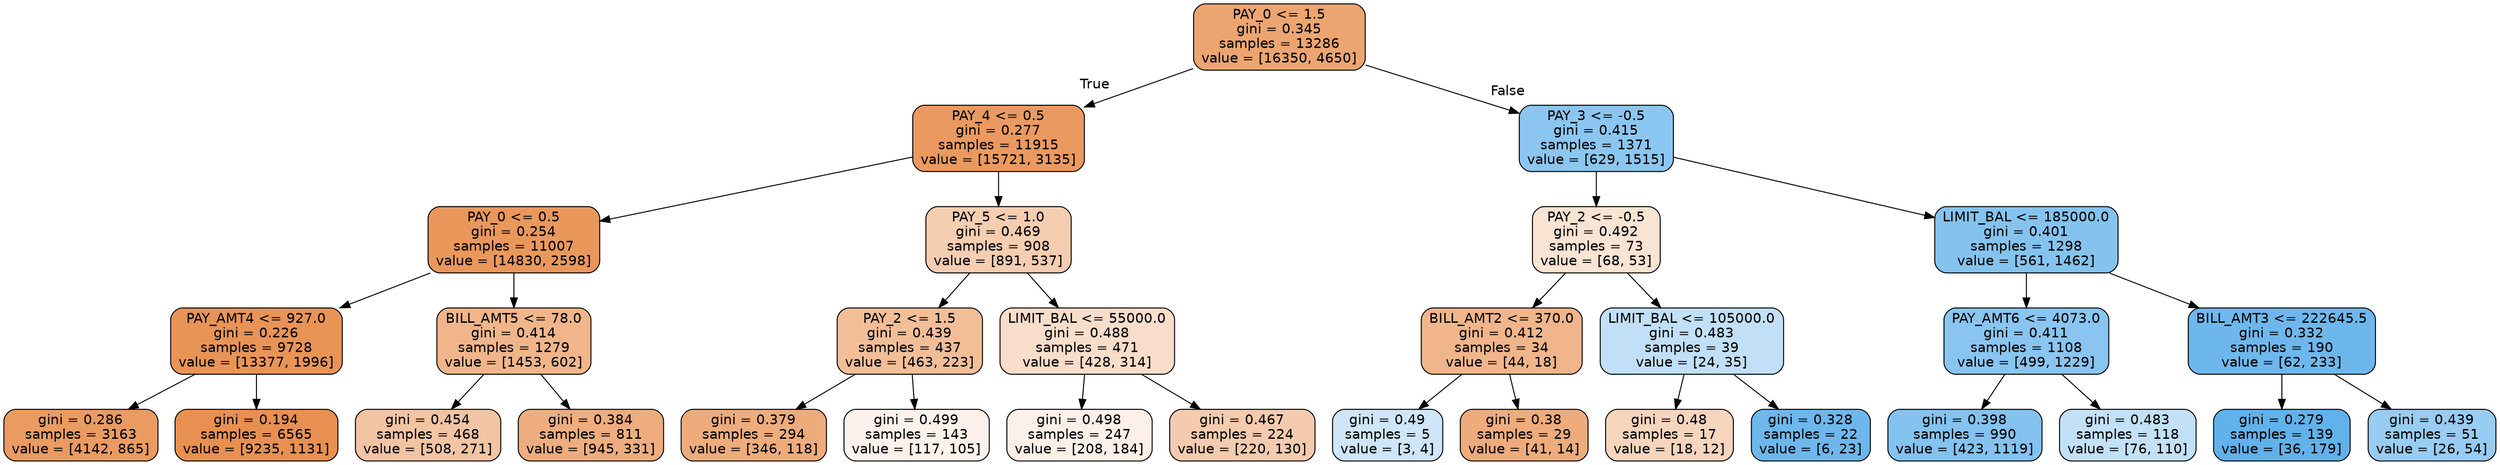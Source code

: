 digraph Tree {
node [shape=box, style="filled, rounded", color="black", fontname="helvetica"] ;
edge [fontname="helvetica"] ;
0 [label="PAY_0 <= 1.5\ngini = 0.345\nsamples = 13286\nvalue = [16350, 4650]", fillcolor="#eca571"] ;
1 [label="PAY_4 <= 0.5\ngini = 0.277\nsamples = 11915\nvalue = [15721, 3135]", fillcolor="#ea9a60"] ;
0 -> 1 [labeldistance=2.5, labelangle=45, headlabel="True"] ;
2 [label="PAY_0 <= 0.5\ngini = 0.254\nsamples = 11007\nvalue = [14830, 2598]", fillcolor="#ea975c"] ;
1 -> 2 ;
3 [label="PAY_AMT4 <= 927.0\ngini = 0.226\nsamples = 9728\nvalue = [13377, 1996]", fillcolor="#e99457"] ;
2 -> 3 ;
4 [label="gini = 0.286\nsamples = 3163\nvalue = [4142, 865]", fillcolor="#ea9b62"] ;
3 -> 4 ;
5 [label="gini = 0.194\nsamples = 6565\nvalue = [9235, 1131]", fillcolor="#e89051"] ;
3 -> 5 ;
6 [label="BILL_AMT5 <= 78.0\ngini = 0.414\nsamples = 1279\nvalue = [1453, 602]", fillcolor="#f0b58b"] ;
2 -> 6 ;
7 [label="gini = 0.454\nsamples = 468\nvalue = [508, 271]", fillcolor="#f3c4a3"] ;
6 -> 7 ;
8 [label="gini = 0.384\nsamples = 811\nvalue = [945, 331]", fillcolor="#eead7e"] ;
6 -> 8 ;
9 [label="PAY_5 <= 1.0\ngini = 0.469\nsamples = 908\nvalue = [891, 537]", fillcolor="#f5cdb0"] ;
1 -> 9 ;
10 [label="PAY_2 <= 1.5\ngini = 0.439\nsamples = 437\nvalue = [463, 223]", fillcolor="#f2be98"] ;
9 -> 10 ;
11 [label="gini = 0.379\nsamples = 294\nvalue = [346, 118]", fillcolor="#eeac7d"] ;
10 -> 11 ;
12 [label="gini = 0.499\nsamples = 143\nvalue = [117, 105]", fillcolor="#fcf2eb"] ;
10 -> 12 ;
13 [label="LIMIT_BAL <= 55000.0\ngini = 0.488\nsamples = 471\nvalue = [428, 314]", fillcolor="#f8ddca"] ;
9 -> 13 ;
14 [label="gini = 0.498\nsamples = 247\nvalue = [208, 184]", fillcolor="#fcf0e8"] ;
13 -> 14 ;
15 [label="gini = 0.467\nsamples = 224\nvalue = [220, 130]", fillcolor="#f4cbae"] ;
13 -> 15 ;
16 [label="PAY_3 <= -0.5\ngini = 0.415\nsamples = 1371\nvalue = [629, 1515]", fillcolor="#8bc6f0"] ;
0 -> 16 [labeldistance=2.5, labelangle=-45, headlabel="False"] ;
17 [label="PAY_2 <= -0.5\ngini = 0.492\nsamples = 73\nvalue = [68, 53]", fillcolor="#f9e3d3"] ;
16 -> 17 ;
18 [label="BILL_AMT2 <= 370.0\ngini = 0.412\nsamples = 34\nvalue = [44, 18]", fillcolor="#f0b58a"] ;
17 -> 18 ;
19 [label="gini = 0.49\nsamples = 5\nvalue = [3, 4]", fillcolor="#cee6f8"] ;
18 -> 19 ;
20 [label="gini = 0.38\nsamples = 29\nvalue = [41, 14]", fillcolor="#eeac7d"] ;
18 -> 20 ;
21 [label="LIMIT_BAL <= 105000.0\ngini = 0.483\nsamples = 39\nvalue = [24, 35]", fillcolor="#c1e0f7"] ;
17 -> 21 ;
22 [label="gini = 0.48\nsamples = 17\nvalue = [18, 12]", fillcolor="#f6d5bd"] ;
21 -> 22 ;
23 [label="gini = 0.328\nsamples = 22\nvalue = [6, 23]", fillcolor="#6db7ec"] ;
21 -> 23 ;
24 [label="LIMIT_BAL <= 185000.0\ngini = 0.401\nsamples = 1298\nvalue = [561, 1462]", fillcolor="#85c3ef"] ;
16 -> 24 ;
25 [label="PAY_AMT6 <= 4073.0\ngini = 0.411\nsamples = 1108\nvalue = [499, 1229]", fillcolor="#89c5f0"] ;
24 -> 25 ;
26 [label="gini = 0.398\nsamples = 990\nvalue = [423, 1119]", fillcolor="#84c2ef"] ;
25 -> 26 ;
27 [label="gini = 0.483\nsamples = 118\nvalue = [76, 110]", fillcolor="#c2e1f7"] ;
25 -> 27 ;
28 [label="BILL_AMT3 <= 222645.5\ngini = 0.332\nsamples = 190\nvalue = [62, 233]", fillcolor="#6eb7ec"] ;
24 -> 28 ;
29 [label="gini = 0.279\nsamples = 139\nvalue = [36, 179]", fillcolor="#61b1ea"] ;
28 -> 29 ;
30 [label="gini = 0.439\nsamples = 51\nvalue = [26, 54]", fillcolor="#98ccf2"] ;
28 -> 30 ;
}